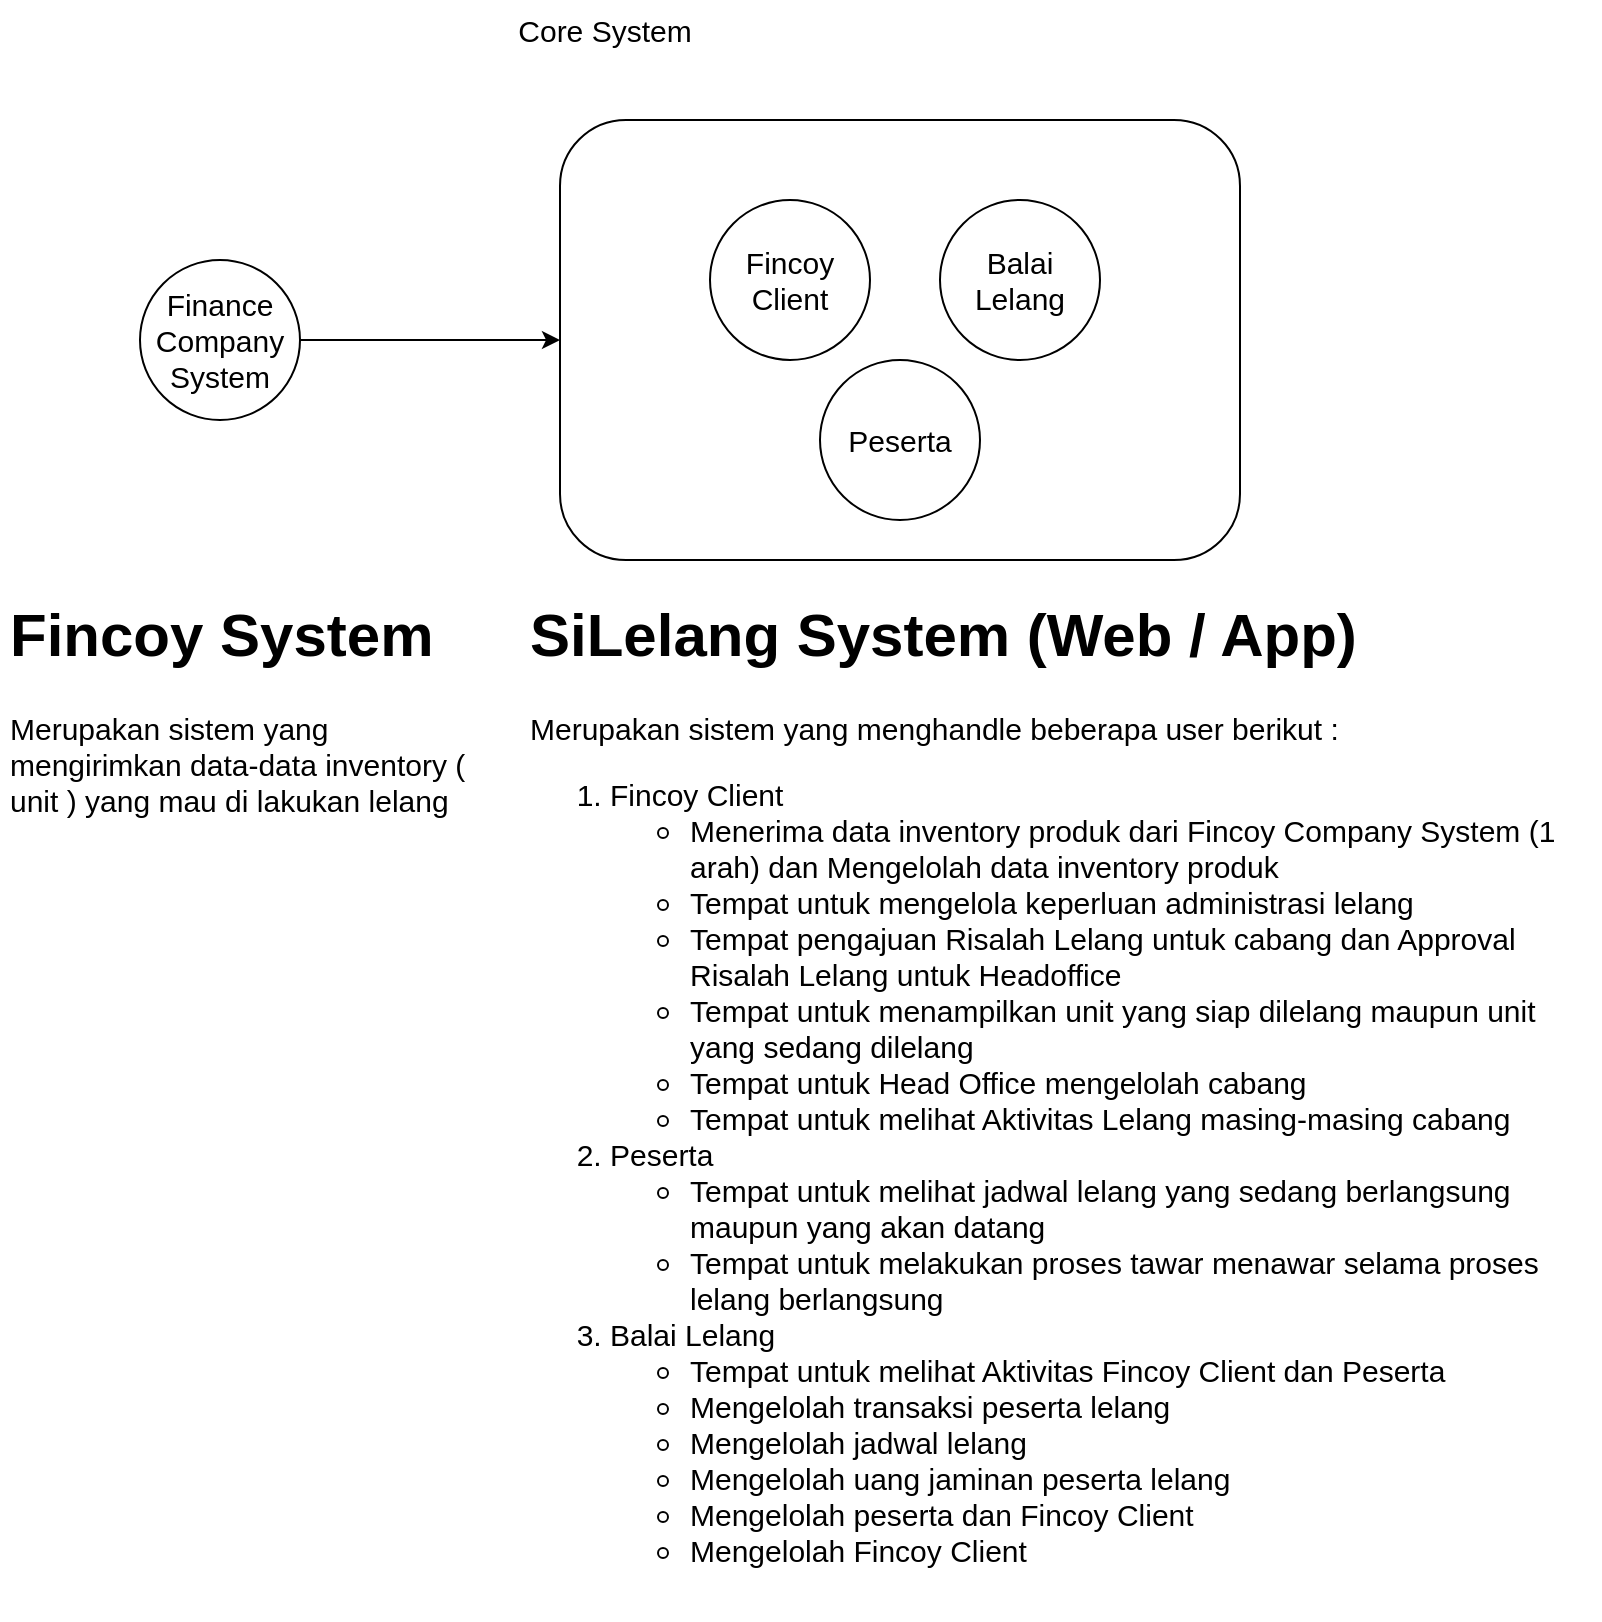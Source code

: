 <mxfile version="20.8.23" type="google" pages="5"><diagram name="Core System BAF" id="z5dY3oHtpOFyJrsAhR7W"><mxGraphModel grid="1" page="1" gridSize="10" guides="1" tooltips="1" connect="1" arrows="1" fold="1" pageScale="1" pageWidth="850" pageHeight="1100" math="0" shadow="0"><root><mxCell id="0"/><mxCell id="1" parent="0"/><mxCell id="x-fj-CqRgp5nt5BF69Uk-1" value="" style="edgeStyle=orthogonalEdgeStyle;rounded=0;orthogonalLoop=1;jettySize=auto;html=1;labelBackgroundColor=none;fontSize=15;fontColor=#0000CC;" edge="1" parent="1" source="x-fj-CqRgp5nt5BF69Uk-2" target="x-fj-CqRgp5nt5BF69Uk-9"><mxGeometry relative="1" as="geometry"/></mxCell><mxCell id="x-fj-CqRgp5nt5BF69Uk-2" value="&lt;div&gt;&lt;font style=&quot;font-size: 15px;&quot;&gt;Finance&lt;/font&gt;&lt;/div&gt;&lt;div&gt;&lt;font style=&quot;font-size: 15px;&quot;&gt;Company System&lt;/font&gt;&lt;/div&gt;" style="ellipse;whiteSpace=wrap;html=1;aspect=fixed;fillColor=default;" vertex="1" parent="1"><mxGeometry x="90" y="150" width="80" height="80" as="geometry"/></mxCell><mxCell id="x-fj-CqRgp5nt5BF69Uk-3" value="&lt;h1&gt;Fincoy System&lt;br&gt;&lt;/h1&gt;&lt;p&gt;Merupakan sistem yang mengirimkan data-data inventory ( unit ) yang mau di lakukan lelang&lt;br&gt;&lt;/p&gt;" style="text;html=1;strokeColor=none;fillColor=none;spacing=5;spacingTop=-20;whiteSpace=wrap;overflow=hidden;rounded=0;fontSize=15;" vertex="1" parent="1"><mxGeometry x="20" y="310" width="255" height="170" as="geometry"/></mxCell><mxCell id="x-fj-CqRgp5nt5BF69Uk-4" value="&lt;h1&gt;SiLelang System (Web / App)&lt;br&gt;&lt;/h1&gt;&lt;div&gt;Merupakan sistem yang menghandle beberapa user berikut :&lt;br&gt;&lt;ol&gt;&lt;li&gt;Fincoy Client&lt;br&gt;&lt;/li&gt;&lt;ul&gt;&lt;li&gt;Menerima data inventory produk dari Fincoy Company System (1 arah) dan Mengelolah data inventory produk &lt;br&gt;&lt;/li&gt;&lt;li&gt;Tempat untuk mengelola keperluan administrasi lelang &lt;br&gt;&lt;/li&gt;&lt;li&gt;Tempat pengajuan Risalah Lelang untuk cabang dan Approval Risalah Lelang untuk Headoffice&lt;br&gt;&lt;/li&gt;&lt;li&gt;Tempat untuk menampilkan unit yang siap dilelang maupun unit yang sedang dilelang&lt;/li&gt;&lt;li&gt;Tempat untuk Head Office mengelolah cabang&lt;/li&gt;&lt;li&gt;Tempat untuk melihat Aktivitas Lelang masing-masing cabang&lt;br&gt;&lt;/li&gt;&lt;/ul&gt;&lt;li&gt;Peserta&lt;/li&gt;&lt;ul&gt;&lt;li&gt;Tempat untuk melihat jadwal lelang yang sedang berlangsung maupun yang akan datang&lt;br&gt;&lt;/li&gt;&lt;li&gt;Tempat untuk melakukan proses tawar menawar selama proses lelang berlangsung&lt;br&gt;&lt;/li&gt;&lt;/ul&gt;&lt;li&gt;Balai Lelang&lt;/li&gt;&lt;ul&gt;&lt;li&gt;Tempat untuk melihat Aktivitas Fincoy Client dan Peserta&lt;br&gt;&lt;/li&gt;&lt;li&gt;Mengelolah transaksi peserta lelang&lt;/li&gt;&lt;li&gt;Mengelolah jadwal lelang&lt;/li&gt;&lt;li&gt;Mengelolah uang jaminan peserta lelang&lt;/li&gt;&lt;li&gt;Mengelolah peserta dan Fincoy Client&lt;br&gt;&lt;/li&gt;&lt;li&gt;Mengelolah Fincoy Client&lt;br&gt;&lt;/li&gt;&lt;/ul&gt;&lt;/ol&gt;&lt;/div&gt;" style="text;html=1;strokeColor=none;fillColor=none;spacing=5;spacingTop=-20;whiteSpace=wrap;overflow=hidden;rounded=0;fontSize=15;" vertex="1" parent="1"><mxGeometry x="280" y="310" width="540" height="520" as="geometry"/></mxCell><mxCell id="x-fj-CqRgp5nt5BF69Uk-5" value="&lt;div style=&quot;font-size: 15px;&quot;&gt;&lt;font style=&quot;font-size: 15px;&quot;&gt;&lt;font style=&quot;font-size: 15px;&quot;&gt;&lt;font style=&quot;font-size: 15px;&quot;&gt;&lt;font style=&quot;font-size: 15px;&quot;&gt;&lt;font style=&quot;font-size: 15px;&quot;&gt;Fincoy&lt;/font&gt;&lt;/font&gt;&lt;/font&gt;&lt;/font&gt;&lt;/font&gt;&lt;/div&gt;&lt;div style=&quot;font-size: 15px;&quot;&gt;&lt;font style=&quot;font-size: 15px;&quot;&gt;&lt;font style=&quot;font-size: 15px;&quot;&gt;&lt;font style=&quot;font-size: 15px;&quot;&gt;&lt;font style=&quot;font-size: 15px;&quot;&gt;&lt;font style=&quot;font-size: 15px;&quot;&gt;Client&lt;br&gt;&lt;/font&gt;&lt;/font&gt;&lt;/font&gt;&lt;/font&gt;&lt;/font&gt;&lt;/div&gt;" style="ellipse;whiteSpace=wrap;html=1;aspect=fixed;fillColor=default;" vertex="1" parent="1"><mxGeometry x="375" y="120" width="80" height="80" as="geometry"/></mxCell><mxCell id="x-fj-CqRgp5nt5BF69Uk-6" value="Core System" style="text;html=1;strokeColor=none;fillColor=none;align=center;verticalAlign=middle;whiteSpace=wrap;rounded=0;fontSize=15;" vertex="1" parent="1"><mxGeometry x="200" y="20" width="245" height="30" as="geometry"/></mxCell><mxCell id="x-fj-CqRgp5nt5BF69Uk-7" value="&lt;div&gt;&lt;font style=&quot;font-size: 13px;&quot;&gt;&lt;font style=&quot;font-size: 14px;&quot;&gt;&lt;font style=&quot;font-size: 15px;&quot;&gt;Balai&lt;/font&gt;&lt;/font&gt;&lt;/font&gt;&lt;/div&gt;&lt;div&gt;&lt;font style=&quot;font-size: 13px;&quot;&gt;&lt;font style=&quot;font-size: 14px;&quot;&gt;&lt;font style=&quot;font-size: 15px;&quot;&gt;Lelang&lt;br&gt;&lt;/font&gt;&lt;/font&gt;&lt;/font&gt;&lt;/div&gt;" style="ellipse;whiteSpace=wrap;html=1;aspect=fixed;fillColor=default;" vertex="1" parent="1"><mxGeometry x="490" y="120" width="80" height="80" as="geometry"/></mxCell><mxCell id="x-fj-CqRgp5nt5BF69Uk-8" value="&lt;font style=&quot;font-size: 13px;&quot;&gt;&lt;font style=&quot;font-size: 14px;&quot;&gt;&lt;font style=&quot;font-size: 15px;&quot;&gt;Peserta&lt;/font&gt;&lt;/font&gt;&lt;/font&gt;" style="ellipse;whiteSpace=wrap;html=1;aspect=fixed;fillColor=default;" vertex="1" parent="1"><mxGeometry x="430" y="200" width="80" height="80" as="geometry"/></mxCell><mxCell id="x-fj-CqRgp5nt5BF69Uk-9" value="" style="rounded=1;whiteSpace=wrap;html=1;labelBackgroundColor=none;strokeColor=default;fontSize=15;fontColor=#0000CC;fillColor=none;" vertex="1" parent="1"><mxGeometry x="300" y="80" width="340" height="220" as="geometry"/></mxCell></root></mxGraphModel></diagram><diagram id="8m_f1Z5eqxMMU7mHxv0M" name="Core System Balai lelang"><mxGraphModel grid="1" page="1" gridSize="10" guides="1" tooltips="1" connect="1" arrows="1" fold="1" pageScale="1" pageWidth="850" pageHeight="1100" math="0" shadow="0"><root><mxCell id="0"/><mxCell id="1" parent="0"/><mxCell id="sM9gS8wmaefcmwcT6a4g-9" value="" style="rounded=1;whiteSpace=wrap;html=1;labelBackgroundColor=none;strokeColor=default;fontSize=15;fontColor=#0000CC;fillColor=none;" vertex="1" parent="1"><mxGeometry x="300" y="120" width="340" height="140" as="geometry"/></mxCell><mxCell id="sM9gS8wmaefcmwcT6a4g-1" value="" style="edgeStyle=orthogonalEdgeStyle;rounded=0;orthogonalLoop=1;jettySize=auto;html=1;labelBackgroundColor=none;fontSize=15;fontColor=#0000CC;" edge="1" parent="1" source="sM9gS8wmaefcmwcT6a4g-2" target="sM9gS8wmaefcmwcT6a4g-9"><mxGeometry relative="1" as="geometry"/></mxCell><mxCell id="sM9gS8wmaefcmwcT6a4g-2" value="&lt;div&gt;&lt;font style=&quot;font-size: 15px;&quot;&gt;Finance&lt;/font&gt;&lt;/div&gt;&lt;div&gt;&lt;font style=&quot;font-size: 15px;&quot;&gt;Company System&lt;/font&gt;&lt;/div&gt;" style="ellipse;whiteSpace=wrap;html=1;aspect=fixed;fillColor=default;" vertex="1" parent="1"><mxGeometry x="90" y="150" width="80" height="80" as="geometry"/></mxCell><mxCell id="sM9gS8wmaefcmwcT6a4g-3" value="&lt;h1&gt;Fincoy System&lt;br&gt;&lt;/h1&gt;&lt;p&gt;Merupakan sistem yang mengirimkan data-data inventory ( unit ) yang mau di lakukan lelang&lt;br&gt;&lt;/p&gt;" style="text;html=1;strokeColor=none;fillColor=none;spacing=5;spacingTop=-20;whiteSpace=wrap;overflow=hidden;rounded=0;fontSize=15;" vertex="1" parent="1"><mxGeometry x="25" y="290" width="255" height="170" as="geometry"/></mxCell><mxCell id="sM9gS8wmaefcmwcT6a4g-4" value="&lt;h1&gt;SiLelang System (Web / App)&lt;br&gt;&lt;/h1&gt;&lt;div&gt;Merupakan sistem yang menghandle beberapa user berikut :&lt;br&gt;&lt;ol&gt;&lt;li&gt;Fincoy Client&lt;br&gt;&lt;/li&gt;&lt;ul&gt;&lt;li&gt;Menerima data inventory produk dari Fincoy Company System (1 arah) dan Mengelolah data inventory produk &lt;br&gt;&lt;/li&gt;&lt;li&gt;Tempat untuk mengelola keperluan administrasi lelang &lt;br&gt;&lt;/li&gt;&lt;li&gt;Tempat pengajuan Risalah Lelang untuk cabang dan Approval Risalah Lelang untuk Headoffice&lt;br&gt;&lt;/li&gt;&lt;li&gt;Tempat untuk menampilkan unit yang siap dilelang maupun unit yang sedang dilelang&lt;/li&gt;&lt;li&gt;Tempat untuk Head Office mengelolah cabang&lt;/li&gt;&lt;li&gt;Tempat untuk melihat Aktivitas Lelang masing-masing cabang&lt;br&gt;&lt;/li&gt;&lt;/ul&gt;&lt;li&gt;Peserta&lt;/li&gt;&lt;ul&gt;&lt;li&gt;Tempat untuk melihat jadwal lelang yang sedang berlangsung maupun yang akan datang&lt;br&gt;&lt;/li&gt;&lt;li&gt;Tempat untuk melakukan proses tawar menawar selama proses lelang berlangsung&lt;br&gt;&lt;/li&gt;&lt;/ul&gt;&lt;/ol&gt;&lt;/div&gt;" style="text;html=1;strokeColor=none;fillColor=none;spacing=5;spacingTop=-20;whiteSpace=wrap;overflow=hidden;rounded=0;fontSize=15;" vertex="1" parent="1"><mxGeometry x="280" y="290" width="540" height="400" as="geometry"/></mxCell><mxCell id="sM9gS8wmaefcmwcT6a4g-5" value="&lt;div style=&quot;font-size: 15px;&quot;&gt;&lt;font style=&quot;font-size: 15px;&quot;&gt;&lt;font style=&quot;font-size: 15px;&quot;&gt;&lt;font style=&quot;font-size: 15px;&quot;&gt;&lt;font style=&quot;font-size: 15px;&quot;&gt;&lt;font style=&quot;font-size: 15px;&quot;&gt;Fincoy&lt;/font&gt;&lt;/font&gt;&lt;/font&gt;&lt;/font&gt;&lt;/font&gt;&lt;/div&gt;&lt;div style=&quot;font-size: 15px;&quot;&gt;&lt;font style=&quot;font-size: 15px;&quot;&gt;&lt;font style=&quot;font-size: 15px;&quot;&gt;&lt;font style=&quot;font-size: 15px;&quot;&gt;&lt;font style=&quot;font-size: 15px;&quot;&gt;&lt;font style=&quot;font-size: 15px;&quot;&gt;Client&lt;br&gt;&lt;/font&gt;&lt;/font&gt;&lt;/font&gt;&lt;/font&gt;&lt;/font&gt;&lt;/div&gt;" style="ellipse;whiteSpace=wrap;html=1;aspect=fixed;fillColor=default;" vertex="1" parent="1"><mxGeometry x="380" y="150" width="80" height="80" as="geometry"/></mxCell><mxCell id="sM9gS8wmaefcmwcT6a4g-6" value="Core System" style="text;html=1;strokeColor=none;fillColor=none;align=center;verticalAlign=middle;whiteSpace=wrap;rounded=0;fontSize=15;" vertex="1" parent="1"><mxGeometry x="200" y="20" width="245" height="30" as="geometry"/></mxCell><mxCell id="sM9gS8wmaefcmwcT6a4g-8" value="&lt;font style=&quot;font-size: 13px;&quot;&gt;&lt;font style=&quot;font-size: 14px;&quot;&gt;&lt;font style=&quot;font-size: 15px;&quot;&gt;Peserta&lt;/font&gt;&lt;/font&gt;&lt;/font&gt;" style="ellipse;whiteSpace=wrap;html=1;aspect=fixed;fillColor=default;" vertex="1" parent="1"><mxGeometry x="520" y="150" width="80" height="80" as="geometry"/></mxCell></root></mxGraphModel></diagram><diagram id="ogJkQkt02KYvnXUt0X2k" name="Flow Peserta Umum"><mxGraphModel grid="1" page="1" gridSize="10" guides="1" tooltips="1" connect="1" arrows="1" fold="1" pageScale="1" pageWidth="850" pageHeight="1100" math="0" shadow="0"><root><mxCell id="0"/><mxCell id="1" parent="0"/><mxCell id="GkU608fOAHPH4O5oDFci-4" value="Cabang" style="text;html=1;strokeColor=none;fillColor=none;align=center;verticalAlign=middle;whiteSpace=wrap;rounded=0;fontSize=15;" vertex="1" parent="1"><mxGeometry x="350" y="130" width="140" height="30" as="geometry"/></mxCell><mxCell id="GkU608fOAHPH4O5oDFci-5" value="HeadOffice" style="text;html=1;strokeColor=none;fillColor=none;align=center;verticalAlign=middle;whiteSpace=wrap;rounded=0;fontSize=15;" vertex="1" parent="1"><mxGeometry x="85" y="130" width="140" height="30" as="geometry"/></mxCell><mxCell id="GkU608fOAHPH4O5oDFci-6" value="Balai Lelang" style="text;html=1;strokeColor=none;fillColor=none;align=center;verticalAlign=middle;whiteSpace=wrap;rounded=0;fontSize=15;" vertex="1" parent="1"><mxGeometry x="600" y="130" width="140" height="30" as="geometry"/></mxCell><mxCell id="Gyr6MUL5UhZvNviH-Vkr-3" value="Leasing System" style="text;html=1;strokeColor=none;fillColor=none;align=center;verticalAlign=middle;whiteSpace=wrap;rounded=0;fontSize=15;" vertex="1" parent="1"><mxGeometry x="-165" y="130" width="140" height="30" as="geometry"/></mxCell><mxCell id="4oM4DBJMNnx0uMmhM9yi-25" value="" style="edgeStyle=orthogonalEdgeStyle;rounded=0;orthogonalLoop=1;jettySize=auto;html=1;fontSize=30;" edge="1" parent="1" source="Gyr6MUL5UhZvNviH-Vkr-4" target="4oM4DBJMNnx0uMmhM9yi-14"><mxGeometry relative="1" as="geometry"/></mxCell><mxCell id="Gyr6MUL5UhZvNviH-Vkr-4" value="Unit Ready Lelang" style="rounded=1;whiteSpace=wrap;html=1;fontSize=15;fillColor=default;" vertex="1" parent="1"><mxGeometry x="350" y="300" width="150" height="60" as="geometry"/></mxCell><mxCell id="4oM4DBJMNnx0uMmhM9yi-5" style="edgeStyle=orthogonalEdgeStyle;rounded=0;orthogonalLoop=1;jettySize=auto;html=1;fontSize=30;entryX=0.5;entryY=0;entryDx=0;entryDy=0;" edge="1" parent="1" source="Gyr6MUL5UhZvNviH-Vkr-7" target="Gyr6MUL5UhZvNviH-Vkr-4"><mxGeometry relative="1" as="geometry"/></mxCell><mxCell id="4oM4DBJMNnx0uMmhM9yi-6" style="edgeStyle=orthogonalEdgeStyle;rounded=0;orthogonalLoop=1;jettySize=auto;html=1;entryX=0;entryY=0.5;entryDx=0;entryDy=0;fontSize=30;" edge="1" parent="1" source="Gyr6MUL5UhZvNviH-Vkr-7" target="4oM4DBJMNnx0uMmhM9yi-4"><mxGeometry relative="1" as="geometry"/></mxCell><mxCell id="Gyr6MUL5UhZvNviH-Vkr-7" value="&lt;div&gt;Mengirimkan data&lt;/div&gt;&lt;div&gt;iventori&lt;br&gt;&lt;/div&gt;" style="rounded=1;whiteSpace=wrap;html=1;fontSize=15;fillColor=default;" vertex="1" parent="1"><mxGeometry x="-175" y="230" width="150" height="60" as="geometry"/></mxCell><mxCell id="4oM4DBJMNnx0uMmhM9yi-7" style="edgeStyle=orthogonalEdgeStyle;rounded=0;orthogonalLoop=1;jettySize=auto;html=1;entryX=0;entryY=0.5;entryDx=0;entryDy=0;fontSize=30;" edge="1" parent="1" source="4oM4DBJMNnx0uMmhM9yi-4" target="Gyr6MUL5UhZvNviH-Vkr-4"><mxGeometry relative="1" as="geometry"/></mxCell><mxCell id="4oM4DBJMNnx0uMmhM9yi-4" value="Unit Ready lelang" style="rounded=1;whiteSpace=wrap;html=1;fontSize=15;fillColor=default;" vertex="1" parent="1"><mxGeometry x="80" y="300" width="150" height="60" as="geometry"/></mxCell><mxCell id="4oM4DBJMNnx0uMmhM9yi-13" value="" style="edgeStyle=orthogonalEdgeStyle;rounded=0;orthogonalLoop=1;jettySize=auto;html=1;fontSize=30;" edge="1" parent="1" source="4oM4DBJMNnx0uMmhM9yi-10" target="4oM4DBJMNnx0uMmhM9yi-4"><mxGeometry relative="1" as="geometry"/></mxCell><mxCell id="4oM4DBJMNnx0uMmhM9yi-10" value="Input Unit Ready Lelang" style="rounded=1;whiteSpace=wrap;html=1;fontSize=15;fillColor=default;" vertex="1" parent="1"><mxGeometry x="80" y="180" width="150" height="60" as="geometry"/></mxCell><mxCell id="4oM4DBJMNnx0uMmhM9yi-12" value="" style="edgeStyle=orthogonalEdgeStyle;rounded=0;orthogonalLoop=1;jettySize=auto;html=1;fontSize=30;" edge="1" parent="1" source="4oM4DBJMNnx0uMmhM9yi-11" target="Gyr6MUL5UhZvNviH-Vkr-4"><mxGeometry relative="1" as="geometry"/></mxCell><mxCell id="4oM4DBJMNnx0uMmhM9yi-11" value="Input Unit Ready Lelang" style="rounded=1;whiteSpace=wrap;html=1;fontSize=15;fillColor=default;" vertex="1" parent="1"><mxGeometry x="350" y="180" width="150" height="60" as="geometry"/></mxCell><mxCell id="4oM4DBJMNnx0uMmhM9yi-28" value="" style="edgeStyle=orthogonalEdgeStyle;rounded=0;orthogonalLoop=1;jettySize=auto;html=1;fontSize=30;" edge="1" parent="1" source="4oM4DBJMNnx0uMmhM9yi-14" target="4oM4DBJMNnx0uMmhM9yi-27"><mxGeometry relative="1" as="geometry"/></mxCell><mxCell id="4oM4DBJMNnx0uMmhM9yi-14" value="&lt;div align=&quot;left&quot;&gt;Melengkapi dokumen lelang seperti : bpkb, stnk, foto unit&lt;/div&gt;" style="rounded=1;whiteSpace=wrap;html=1;fontSize=15;fillColor=default;align=left;" vertex="1" parent="1"><mxGeometry x="313" y="400" width="225" height="60" as="geometry"/></mxCell><mxCell id="4oM4DBJMNnx0uMmhM9yi-37" value="" style="edgeStyle=orthogonalEdgeStyle;rounded=0;orthogonalLoop=1;jettySize=auto;html=1;fontSize=30;" edge="1" parent="1" source="4oM4DBJMNnx0uMmhM9yi-17" target="4oM4DBJMNnx0uMmhM9yi-36"><mxGeometry relative="1" as="geometry"/></mxCell><mxCell id="4oM4DBJMNnx0uMmhM9yi-17" value="&lt;div&gt;Input harga dasar lelang&lt;/div&gt;&lt;div&gt;dan &lt;br&gt;&lt;/div&gt;&lt;div&gt;jadwal lelang&lt;br&gt;&lt;/div&gt;" style="rounded=1;whiteSpace=wrap;html=1;fontSize=15;fillColor=default;" vertex="1" parent="1"><mxGeometry x="587.5" y="782.5" width="165" height="85" as="geometry"/></mxCell><mxCell id="4oM4DBJMNnx0uMmhM9yi-35" value="" style="edgeStyle=orthogonalEdgeStyle;rounded=0;orthogonalLoop=1;jettySize=auto;html=1;fontSize=30;" edge="1" parent="1" source="4oM4DBJMNnx0uMmhM9yi-21" target="4oM4DBJMNnx0uMmhM9yi-31"><mxGeometry relative="1" as="geometry"/></mxCell><mxCell id="4oM4DBJMNnx0uMmhM9yi-21" value="Jenis Lelang Peserta Umum" style="rounded=1;whiteSpace=wrap;html=1;fontSize=15;fillColor=default;align=center;" vertex="1" parent="1"><mxGeometry x="322" y="720" width="207" height="50" as="geometry"/></mxCell><mxCell id="4oM4DBJMNnx0uMmhM9yi-24" value="" style="edgeStyle=orthogonalEdgeStyle;rounded=0;orthogonalLoop=1;jettySize=auto;html=1;fontSize=30;" edge="1" parent="1" source="4oM4DBJMNnx0uMmhM9yi-22" target="4oM4DBJMNnx0uMmhM9yi-21"><mxGeometry relative="1" as="geometry"/></mxCell><mxCell id="4oM4DBJMNnx0uMmhM9yi-22" value="Pilih Jenis Lelang" style="rounded=1;whiteSpace=wrap;html=1;fontSize=15;fillColor=default;" vertex="1" parent="1"><mxGeometry x="330.75" y="620" width="189.5" height="70" as="geometry"/></mxCell><mxCell id="4oM4DBJMNnx0uMmhM9yi-29" value="" style="edgeStyle=orthogonalEdgeStyle;rounded=0;orthogonalLoop=1;jettySize=auto;html=1;fontSize=30;" edge="1" parent="1" source="4oM4DBJMNnx0uMmhM9yi-27" target="4oM4DBJMNnx0uMmhM9yi-22"><mxGeometry relative="1" as="geometry"/></mxCell><mxCell id="4oM4DBJMNnx0uMmhM9yi-27" value="Pilih Unit Satuan atau Paketan" style="rounded=1;whiteSpace=wrap;html=1;fontSize=15;fillColor=default;" vertex="1" parent="1"><mxGeometry x="315" y="500" width="219.5" height="90" as="geometry"/></mxCell><mxCell id="4oM4DBJMNnx0uMmhM9yi-30" value="Lelang Peserta Umum" style="text;html=1;strokeColor=none;fillColor=none;align=left;verticalAlign=middle;whiteSpace=wrap;rounded=0;fontSize=30;" vertex="1" parent="1"><mxGeometry x="-215" y="30" width="420" height="70" as="geometry"/></mxCell><mxCell id="4oM4DBJMNnx0uMmhM9yi-32" value="" style="edgeStyle=orthogonalEdgeStyle;rounded=0;orthogonalLoop=1;jettySize=auto;html=1;fontSize=30;" edge="1" parent="1" source="4oM4DBJMNnx0uMmhM9yi-31" target="4oM4DBJMNnx0uMmhM9yi-17"><mxGeometry relative="1" as="geometry"/></mxCell><mxCell id="4oM4DBJMNnx0uMmhM9yi-31" value="Input Harga Usulan" style="rounded=1;whiteSpace=wrap;html=1;fontSize=15;fillColor=default;align=center;" vertex="1" parent="1"><mxGeometry x="322" y="800" width="207" height="50" as="geometry"/></mxCell><mxCell id="4oM4DBJMNnx0uMmhM9yi-41" value="" style="edgeStyle=orthogonalEdgeStyle;rounded=0;orthogonalLoop=1;jettySize=auto;html=1;fontSize=30;" edge="1" parent="1" source="4oM4DBJMNnx0uMmhM9yi-36" target="4oM4DBJMNnx0uMmhM9yi-40"><mxGeometry relative="1" as="geometry"/></mxCell><mxCell id="4oM4DBJMNnx0uMmhM9yi-36" value="&lt;div&gt;Proses Lelang&lt;/div&gt;&lt;div&gt;Berjalan&lt;br&gt;&lt;/div&gt;" style="rounded=1;whiteSpace=wrap;html=1;fontSize=15;fillColor=default;" vertex="1" parent="1"><mxGeometry x="583.75" y="910" width="172.5" height="60" as="geometry"/></mxCell><mxCell id="4oM4DBJMNnx0uMmhM9yi-40" value="Selesai" style="rounded=1;whiteSpace=wrap;html=1;fontSize=15;fillColor=default;" vertex="1" parent="1"><mxGeometry x="583.75" y="1010" width="172.5" height="60" as="geometry"/></mxCell><mxCell id="lS8EIiYxnI0JBavmA2hp-1" value="" style="rounded=0;whiteSpace=wrap;html=1;labelBackgroundColor=none;strokeColor=default;fontSize=15;fontColor=#0000CC;fillColor=none;" vertex="1" parent="1"><mxGeometry x="-215" y="110" width="215" height="990" as="geometry"/></mxCell><mxCell id="lS8EIiYxnI0JBavmA2hp-2" value="" style="rounded=0;whiteSpace=wrap;html=1;labelBackgroundColor=none;strokeColor=default;fontSize=15;fontColor=#0000CC;fillColor=none;" vertex="1" parent="1"><mxGeometry x="40" y="110" width="215" height="990" as="geometry"/></mxCell><mxCell id="lS8EIiYxnI0JBavmA2hp-3" value="" style="rounded=0;whiteSpace=wrap;html=1;labelBackgroundColor=none;strokeColor=default;fontSize=15;fontColor=#0000CC;fillColor=none;" vertex="1" parent="1"><mxGeometry x="295" y="110" width="250" height="990" as="geometry"/></mxCell><mxCell id="lS8EIiYxnI0JBavmA2hp-4" value="" style="rounded=0;whiteSpace=wrap;html=1;labelBackgroundColor=none;strokeColor=default;fontSize=15;fontColor=#0000CC;fillColor=none;" vertex="1" parent="1"><mxGeometry x="562.5" y="110" width="215" height="990" as="geometry"/></mxCell></root></mxGraphModel></diagram><diagram name="Flow Peserta Tertutup" id="3iEB61BIdJC6wX4m51Yt"><mxGraphModel grid="1" page="1" gridSize="10" guides="1" tooltips="1" connect="1" arrows="1" fold="1" pageScale="1" pageWidth="850" pageHeight="1100" math="0" shadow="0"><root><mxCell id="kWVbUQmf6to_I2VZsmRV-0"/><mxCell id="kWVbUQmf6to_I2VZsmRV-1" parent="kWVbUQmf6to_I2VZsmRV-0"/><mxCell id="1s5Kra4u5zjWtXIrW12O-2" value="" style="rounded=0;whiteSpace=wrap;html=1;labelBackgroundColor=none;strokeColor=default;fontSize=15;fontColor=#0000CC;fillColor=none;" vertex="1" parent="kWVbUQmf6to_I2VZsmRV-1"><mxGeometry x="290" y="110" width="260" height="1250" as="geometry"/></mxCell><mxCell id="1s5Kra4u5zjWtXIrW12O-4" value="" style="rounded=0;whiteSpace=wrap;html=1;labelBackgroundColor=none;strokeColor=default;fontSize=15;fontColor=#0000CC;fillColor=none;" vertex="1" parent="kWVbUQmf6to_I2VZsmRV-1"><mxGeometry x="870" y="100" width="240" height="1250" as="geometry"/></mxCell><mxCell id="kWVbUQmf6to_I2VZsmRV-2" value="Cabang" style="text;html=1;strokeColor=none;fillColor=none;align=center;verticalAlign=middle;whiteSpace=wrap;rounded=0;fontSize=15;" vertex="1" parent="kWVbUQmf6to_I2VZsmRV-1"><mxGeometry x="350" y="130" width="140" height="30" as="geometry"/></mxCell><mxCell id="kWVbUQmf6to_I2VZsmRV-3" value="HeadOffice" style="text;html=1;strokeColor=none;fillColor=none;align=center;verticalAlign=middle;whiteSpace=wrap;rounded=0;fontSize=15;" vertex="1" parent="kWVbUQmf6to_I2VZsmRV-1"><mxGeometry x="85" y="130" width="140" height="30" as="geometry"/></mxCell><mxCell id="kWVbUQmf6to_I2VZsmRV-4" value="Balai Lelang" style="text;html=1;strokeColor=none;fillColor=none;align=center;verticalAlign=middle;whiteSpace=wrap;rounded=0;fontSize=15;" vertex="1" parent="kWVbUQmf6to_I2VZsmRV-1"><mxGeometry x="600" y="130" width="140" height="30" as="geometry"/></mxCell><mxCell id="kWVbUQmf6to_I2VZsmRV-5" value="Leasing System" style="text;html=1;strokeColor=none;fillColor=none;align=center;verticalAlign=middle;whiteSpace=wrap;rounded=0;fontSize=15;" vertex="1" parent="kWVbUQmf6to_I2VZsmRV-1"><mxGeometry x="-165" y="130" width="140" height="30" as="geometry"/></mxCell><mxCell id="kWVbUQmf6to_I2VZsmRV-6" value="" style="edgeStyle=orthogonalEdgeStyle;rounded=0;orthogonalLoop=1;jettySize=auto;html=1;fontSize=30;" edge="1" parent="kWVbUQmf6to_I2VZsmRV-1" source="kWVbUQmf6to_I2VZsmRV-7" target="kWVbUQmf6to_I2VZsmRV-18"><mxGeometry relative="1" as="geometry"/></mxCell><mxCell id="kWVbUQmf6to_I2VZsmRV-7" value="Unit Ready Lelang" style="rounded=1;whiteSpace=wrap;html=1;fontSize=15;fillColor=default;" vertex="1" parent="kWVbUQmf6to_I2VZsmRV-1"><mxGeometry x="350" y="300" width="150" height="60" as="geometry"/></mxCell><mxCell id="kWVbUQmf6to_I2VZsmRV-8" style="edgeStyle=orthogonalEdgeStyle;rounded=0;orthogonalLoop=1;jettySize=auto;html=1;fontSize=30;entryX=0.5;entryY=0;entryDx=0;entryDy=0;" edge="1" parent="kWVbUQmf6to_I2VZsmRV-1" source="kWVbUQmf6to_I2VZsmRV-10" target="kWVbUQmf6to_I2VZsmRV-7"><mxGeometry relative="1" as="geometry"/></mxCell><mxCell id="kWVbUQmf6to_I2VZsmRV-9" style="edgeStyle=orthogonalEdgeStyle;rounded=0;orthogonalLoop=1;jettySize=auto;html=1;entryX=0;entryY=0.5;entryDx=0;entryDy=0;fontSize=30;" edge="1" parent="kWVbUQmf6to_I2VZsmRV-1" source="kWVbUQmf6to_I2VZsmRV-10" target="kWVbUQmf6to_I2VZsmRV-12"><mxGeometry relative="1" as="geometry"/></mxCell><mxCell id="kWVbUQmf6to_I2VZsmRV-10" value="&lt;div&gt;Mengirimkan data&lt;/div&gt;&lt;div&gt;iventori&lt;br&gt;&lt;/div&gt;" style="rounded=1;whiteSpace=wrap;html=1;fontSize=15;fillColor=default;" vertex="1" parent="kWVbUQmf6to_I2VZsmRV-1"><mxGeometry x="-175" y="230" width="150" height="60" as="geometry"/></mxCell><mxCell id="kWVbUQmf6to_I2VZsmRV-11" style="edgeStyle=orthogonalEdgeStyle;rounded=0;orthogonalLoop=1;jettySize=auto;html=1;entryX=0;entryY=0.5;entryDx=0;entryDy=0;fontSize=30;" edge="1" parent="kWVbUQmf6to_I2VZsmRV-1" source="kWVbUQmf6to_I2VZsmRV-12" target="kWVbUQmf6to_I2VZsmRV-7"><mxGeometry relative="1" as="geometry"/></mxCell><mxCell id="kWVbUQmf6to_I2VZsmRV-12" value="Unit Ready lelang" style="rounded=1;whiteSpace=wrap;html=1;fontSize=15;fillColor=default;" vertex="1" parent="kWVbUQmf6to_I2VZsmRV-1"><mxGeometry x="80" y="300" width="150" height="60" as="geometry"/></mxCell><mxCell id="kWVbUQmf6to_I2VZsmRV-13" value="" style="edgeStyle=orthogonalEdgeStyle;rounded=0;orthogonalLoop=1;jettySize=auto;html=1;fontSize=30;" edge="1" parent="kWVbUQmf6to_I2VZsmRV-1" source="kWVbUQmf6to_I2VZsmRV-14" target="kWVbUQmf6to_I2VZsmRV-12"><mxGeometry relative="1" as="geometry"/></mxCell><mxCell id="kWVbUQmf6to_I2VZsmRV-14" value="Input Unit Ready Lelang" style="rounded=1;whiteSpace=wrap;html=1;fontSize=15;fillColor=default;" vertex="1" parent="kWVbUQmf6to_I2VZsmRV-1"><mxGeometry x="80" y="180" width="150" height="60" as="geometry"/></mxCell><mxCell id="kWVbUQmf6to_I2VZsmRV-15" value="" style="edgeStyle=orthogonalEdgeStyle;rounded=0;orthogonalLoop=1;jettySize=auto;html=1;fontSize=30;" edge="1" parent="kWVbUQmf6to_I2VZsmRV-1" source="kWVbUQmf6to_I2VZsmRV-16" target="kWVbUQmf6to_I2VZsmRV-7"><mxGeometry relative="1" as="geometry"/></mxCell><mxCell id="kWVbUQmf6to_I2VZsmRV-16" value="Input Unit Ready Lelang" style="rounded=1;whiteSpace=wrap;html=1;fontSize=15;fillColor=default;" vertex="1" parent="kWVbUQmf6to_I2VZsmRV-1"><mxGeometry x="350" y="180" width="150" height="60" as="geometry"/></mxCell><mxCell id="kWVbUQmf6to_I2VZsmRV-17" value="" style="edgeStyle=orthogonalEdgeStyle;rounded=0;orthogonalLoop=1;jettySize=auto;html=1;fontSize=30;" edge="1" parent="kWVbUQmf6to_I2VZsmRV-1" source="kWVbUQmf6to_I2VZsmRV-18" target="kWVbUQmf6to_I2VZsmRV-26"><mxGeometry relative="1" as="geometry"/></mxCell><mxCell id="kWVbUQmf6to_I2VZsmRV-18" value="&lt;div align=&quot;left&quot;&gt;Melengkapi dokumen lelang seperti : bpkb, stnk, foto unit&lt;/div&gt;" style="rounded=1;whiteSpace=wrap;html=1;fontSize=15;fillColor=default;align=left;" vertex="1" parent="kWVbUQmf6to_I2VZsmRV-1"><mxGeometry x="313" y="400" width="225" height="60" as="geometry"/></mxCell><mxCell id="MpkxCLE6hZb0xiOkMRkd-4" value="" style="edgeStyle=orthogonalEdgeStyle;rounded=0;orthogonalLoop=1;jettySize=auto;html=1;fontSize=30;" edge="1" parent="kWVbUQmf6to_I2VZsmRV-1" source="kWVbUQmf6to_I2VZsmRV-20" target="MpkxCLE6hZb0xiOkMRkd-3"><mxGeometry relative="1" as="geometry"/></mxCell><mxCell id="kWVbUQmf6to_I2VZsmRV-20" value="&lt;div&gt;Input harga dasar lelang dan jadwal lelang&lt;br&gt;&lt;/div&gt;" style="rounded=1;whiteSpace=wrap;html=1;fontSize=15;fillColor=default;" vertex="1" parent="kWVbUQmf6to_I2VZsmRV-1"><mxGeometry x="583.75" y="771.25" width="252.5" height="107.5" as="geometry"/></mxCell><mxCell id="kWVbUQmf6to_I2VZsmRV-21" value="" style="edgeStyle=orthogonalEdgeStyle;rounded=0;orthogonalLoop=1;jettySize=auto;html=1;fontSize=30;" edge="1" parent="kWVbUQmf6to_I2VZsmRV-1" source="kWVbUQmf6to_I2VZsmRV-22" target="kWVbUQmf6to_I2VZsmRV-29"><mxGeometry relative="1" as="geometry"/></mxCell><mxCell id="kWVbUQmf6to_I2VZsmRV-22" value="Jenis Lelang Tertutup" style="rounded=1;whiteSpace=wrap;html=1;fontSize=15;fillColor=default;align=center;" vertex="1" parent="kWVbUQmf6to_I2VZsmRV-1"><mxGeometry x="322" y="720" width="207" height="50" as="geometry"/></mxCell><mxCell id="kWVbUQmf6to_I2VZsmRV-23" value="" style="edgeStyle=orthogonalEdgeStyle;rounded=0;orthogonalLoop=1;jettySize=auto;html=1;fontSize=30;" edge="1" parent="kWVbUQmf6to_I2VZsmRV-1" source="kWVbUQmf6to_I2VZsmRV-24" target="kWVbUQmf6to_I2VZsmRV-22"><mxGeometry relative="1" as="geometry"/></mxCell><mxCell id="kWVbUQmf6to_I2VZsmRV-24" value="Pilih Jenis Lelang" style="rounded=1;whiteSpace=wrap;html=1;fontSize=15;fillColor=default;" vertex="1" parent="kWVbUQmf6to_I2VZsmRV-1"><mxGeometry x="330.75" y="620" width="189.5" height="70" as="geometry"/></mxCell><mxCell id="kWVbUQmf6to_I2VZsmRV-25" value="" style="edgeStyle=orthogonalEdgeStyle;rounded=0;orthogonalLoop=1;jettySize=auto;html=1;fontSize=30;" edge="1" parent="kWVbUQmf6to_I2VZsmRV-1" source="kWVbUQmf6to_I2VZsmRV-26" target="kWVbUQmf6to_I2VZsmRV-24"><mxGeometry relative="1" as="geometry"/></mxCell><mxCell id="kWVbUQmf6to_I2VZsmRV-26" value="Pilih Unit Satuan atau Paketan" style="rounded=1;whiteSpace=wrap;html=1;fontSize=15;fillColor=default;" vertex="1" parent="kWVbUQmf6to_I2VZsmRV-1"><mxGeometry x="315" y="500" width="219.5" height="90" as="geometry"/></mxCell><mxCell id="kWVbUQmf6to_I2VZsmRV-27" value="Lelang Tertutup" style="text;html=1;strokeColor=none;fillColor=none;align=left;verticalAlign=middle;whiteSpace=wrap;rounded=0;fontSize=30;" vertex="1" parent="kWVbUQmf6to_I2VZsmRV-1"><mxGeometry x="-215" y="30" width="420" height="70" as="geometry"/></mxCell><mxCell id="kWVbUQmf6to_I2VZsmRV-28" value="" style="edgeStyle=orthogonalEdgeStyle;rounded=0;orthogonalLoop=1;jettySize=auto;html=1;fontSize=30;" edge="1" parent="kWVbUQmf6to_I2VZsmRV-1" source="kWVbUQmf6to_I2VZsmRV-29" target="kWVbUQmf6to_I2VZsmRV-20"><mxGeometry relative="1" as="geometry"/></mxCell><mxCell id="kWVbUQmf6to_I2VZsmRV-29" value="Input Harga Usulan" style="rounded=1;whiteSpace=wrap;html=1;fontSize=15;fillColor=default;align=center;" vertex="1" parent="kWVbUQmf6to_I2VZsmRV-1"><mxGeometry x="322" y="800" width="207" height="50" as="geometry"/></mxCell><mxCell id="kWVbUQmf6to_I2VZsmRV-30" value="" style="edgeStyle=orthogonalEdgeStyle;rounded=0;orthogonalLoop=1;jettySize=auto;html=1;fontSize=30;" edge="1" parent="kWVbUQmf6to_I2VZsmRV-1" source="kWVbUQmf6to_I2VZsmRV-31" target="kWVbUQmf6to_I2VZsmRV-32"><mxGeometry relative="1" as="geometry"/></mxCell><mxCell id="kWVbUQmf6to_I2VZsmRV-31" value="&lt;div&gt;Proses Lelang&lt;/div&gt;&lt;div&gt;Berjalan&lt;br&gt;&lt;/div&gt;" style="rounded=1;whiteSpace=wrap;html=1;fontSize=15;fillColor=default;" vertex="1" parent="kWVbUQmf6to_I2VZsmRV-1"><mxGeometry x="623.75" y="1050" width="172.5" height="60" as="geometry"/></mxCell><mxCell id="kWVbUQmf6to_I2VZsmRV-32" value="Selesai" style="rounded=1;whiteSpace=wrap;html=1;fontSize=15;fillColor=default;" vertex="1" parent="kWVbUQmf6to_I2VZsmRV-1"><mxGeometry x="623.75" y="1160" width="172.5" height="60" as="geometry"/></mxCell><mxCell id="MpkxCLE6hZb0xiOkMRkd-0" value="Peserta" style="text;html=1;strokeColor=none;fillColor=none;align=center;verticalAlign=middle;whiteSpace=wrap;rounded=0;fontSize=15;" vertex="1" parent="kWVbUQmf6to_I2VZsmRV-1"><mxGeometry x="920" y="130" width="140" height="30" as="geometry"/></mxCell><mxCell id="vK0EZqjCOGvYVdwLu20--0" value="" style="edgeStyle=orthogonalEdgeStyle;rounded=0;orthogonalLoop=1;jettySize=auto;html=1;fontSize=30;" edge="1" parent="kWVbUQmf6to_I2VZsmRV-1" source="MpkxCLE6hZb0xiOkMRkd-3" target="kWVbUQmf6to_I2VZsmRV-31"><mxGeometry relative="1" as="geometry"/></mxCell><mxCell id="MpkxCLE6hZb0xiOkMRkd-3" value="Sistem generate code sebagai undangan kepada peserta yang akan mengikuti lelang" style="whiteSpace=wrap;html=1;fontSize=15;rounded=1;" vertex="1" parent="kWVbUQmf6to_I2VZsmRV-1"><mxGeometry x="590" y="920" width="240" height="100" as="geometry"/></mxCell><mxCell id="vK0EZqjCOGvYVdwLu20--1" value="" style="edgeStyle=orthogonalEdgeStyle;rounded=0;orthogonalLoop=1;jettySize=auto;html=1;fontSize=30;" edge="1" parent="kWVbUQmf6to_I2VZsmRV-1" source="MpkxCLE6hZb0xiOkMRkd-5" target="kWVbUQmf6to_I2VZsmRV-31"><mxGeometry relative="1" as="geometry"/></mxCell><mxCell id="MpkxCLE6hZb0xiOkMRkd-5" value="&lt;div&gt;Peserta menginputkan &lt;br&gt;&lt;/div&gt;&lt;div&gt;kode yang didapat balai lelang agar dapat mengikuti lelang&lt;br&gt;&lt;/div&gt;" style="whiteSpace=wrap;html=1;fontSize=15;rounded=1;" vertex="1" parent="kWVbUQmf6to_I2VZsmRV-1"><mxGeometry x="900" y="1035" width="180" height="90" as="geometry"/></mxCell><mxCell id="1s5Kra4u5zjWtXIrW12O-0" value="" style="rounded=0;whiteSpace=wrap;html=1;labelBackgroundColor=none;strokeColor=default;fontSize=15;fontColor=#0000CC;fillColor=none;" vertex="1" parent="kWVbUQmf6to_I2VZsmRV-1"><mxGeometry x="-215" y="110" width="215" height="1250" as="geometry"/></mxCell><mxCell id="1s5Kra4u5zjWtXIrW12O-1" value="" style="rounded=0;whiteSpace=wrap;html=1;labelBackgroundColor=none;strokeColor=default;fontSize=15;fontColor=#0000CC;fillColor=none;" vertex="1" parent="kWVbUQmf6to_I2VZsmRV-1"><mxGeometry x="40" y="110" width="215" height="1250" as="geometry"/></mxCell><mxCell id="1s5Kra4u5zjWtXIrW12O-3" value="" style="rounded=0;whiteSpace=wrap;html=1;labelBackgroundColor=none;strokeColor=default;fontSize=15;fontColor=#0000CC;fillColor=none;" vertex="1" parent="kWVbUQmf6to_I2VZsmRV-1"><mxGeometry x="570" y="100" width="280" height="1250" as="geometry"/></mxCell></root></mxGraphModel></diagram><diagram name="Flow Risalah Lelang" id="GD9QHn7RHjnTeaVgeNJD"><mxGraphModel grid="1" page="1" gridSize="10" guides="1" tooltips="1" connect="1" arrows="1" fold="1" pageScale="1" pageWidth="850" pageHeight="1100" math="0" shadow="0"><root><mxCell id="HDG8QQSKw1SKYBJRQ7Tm-0"/><mxCell id="HDG8QQSKw1SKYBJRQ7Tm-1" parent="HDG8QQSKw1SKYBJRQ7Tm-0"/><mxCell id="-KOWNskQ_GjIhnlNpAGp-21" value="" style="rounded=0;whiteSpace=wrap;html=1;labelBackgroundColor=none;strokeColor=default;fontSize=15;fontColor=#0000CC;fillColor=none;" vertex="1" parent="HDG8QQSKw1SKYBJRQ7Tm-1"><mxGeometry x="10" y="110" width="280" height="1250" as="geometry"/></mxCell><mxCell id="-KOWNskQ_GjIhnlNpAGp-22" value="" style="rounded=0;whiteSpace=wrap;html=1;labelBackgroundColor=none;strokeColor=default;fontSize=15;fontColor=#0000CC;fillColor=none;" vertex="1" parent="HDG8QQSKw1SKYBJRQ7Tm-1"><mxGeometry x="303.75" y="110" width="246.25" height="1250" as="geometry"/></mxCell><mxCell id="-KOWNskQ_GjIhnlNpAGp-23" value="" style="rounded=0;whiteSpace=wrap;html=1;labelBackgroundColor=none;strokeColor=default;fontSize=15;fontColor=#0000CC;fillColor=none;" vertex="1" parent="HDG8QQSKw1SKYBJRQ7Tm-1"><mxGeometry x="565" y="110" width="210" height="1250" as="geometry"/></mxCell><mxCell id="UDXMwjsw5fDemxIJzWbW-0" value="" style="rounded=0;whiteSpace=wrap;html=1;labelBackgroundColor=none;strokeColor=default;fontSize=15;fontColor=#0000CC;fillColor=none;" vertex="1" parent="HDG8QQSKw1SKYBJRQ7Tm-1"><mxGeometry x="-290" y="110" width="280" height="1250" as="geometry"/></mxCell><mxCell id="HDG8QQSKw1SKYBJRQ7Tm-2" value="Cabang" style="text;html=1;strokeColor=none;fillColor=none;align=center;verticalAlign=middle;whiteSpace=wrap;rounded=0;fontSize=15;" vertex="1" parent="HDG8QQSKw1SKYBJRQ7Tm-1"><mxGeometry x="350" y="130" width="140" height="30" as="geometry"/></mxCell><mxCell id="HDG8QQSKw1SKYBJRQ7Tm-3" value="HeadOffice" style="text;html=1;strokeColor=none;fillColor=none;align=center;verticalAlign=middle;whiteSpace=wrap;rounded=0;fontSize=15;" vertex="1" parent="HDG8QQSKw1SKYBJRQ7Tm-1"><mxGeometry x="85" y="130" width="140" height="30" as="geometry"/></mxCell><mxCell id="HDG8QQSKw1SKYBJRQ7Tm-4" value="Balai Lelang" style="text;html=1;strokeColor=none;fillColor=none;align=center;verticalAlign=middle;whiteSpace=wrap;rounded=0;fontSize=15;" vertex="1" parent="HDG8QQSKw1SKYBJRQ7Tm-1"><mxGeometry x="600" y="130" width="140" height="30" as="geometry"/></mxCell><mxCell id="HDG8QQSKw1SKYBJRQ7Tm-5" value="Leasing System" style="text;html=1;strokeColor=none;fillColor=none;align=center;verticalAlign=middle;whiteSpace=wrap;rounded=0;fontSize=15;" vertex="1" parent="HDG8QQSKw1SKYBJRQ7Tm-1"><mxGeometry x="-220" y="130" width="140" height="30" as="geometry"/></mxCell><mxCell id="HDG8QQSKw1SKYBJRQ7Tm-6" value="" style="edgeStyle=orthogonalEdgeStyle;rounded=0;orthogonalLoop=1;jettySize=auto;html=1;fontSize=30;" edge="1" parent="HDG8QQSKw1SKYBJRQ7Tm-1" source="HDG8QQSKw1SKYBJRQ7Tm-7" target="HDG8QQSKw1SKYBJRQ7Tm-18"><mxGeometry relative="1" as="geometry"/></mxCell><mxCell id="HDG8QQSKw1SKYBJRQ7Tm-7" value="Unit Ready Lelang" style="rounded=1;whiteSpace=wrap;html=1;fontSize=15;fillColor=default;" vertex="1" parent="HDG8QQSKw1SKYBJRQ7Tm-1"><mxGeometry x="350" y="300" width="150" height="60" as="geometry"/></mxCell><mxCell id="HDG8QQSKw1SKYBJRQ7Tm-8" style="edgeStyle=orthogonalEdgeStyle;rounded=0;orthogonalLoop=1;jettySize=auto;html=1;fontSize=30;entryX=0.5;entryY=0;entryDx=0;entryDy=0;" edge="1" parent="HDG8QQSKw1SKYBJRQ7Tm-1" source="HDG8QQSKw1SKYBJRQ7Tm-10" target="HDG8QQSKw1SKYBJRQ7Tm-7"><mxGeometry relative="1" as="geometry"/></mxCell><mxCell id="HDG8QQSKw1SKYBJRQ7Tm-9" style="edgeStyle=orthogonalEdgeStyle;rounded=0;orthogonalLoop=1;jettySize=auto;html=1;entryX=0;entryY=0.5;entryDx=0;entryDy=0;fontSize=30;" edge="1" parent="HDG8QQSKw1SKYBJRQ7Tm-1" source="HDG8QQSKw1SKYBJRQ7Tm-10" target="HDG8QQSKw1SKYBJRQ7Tm-12"><mxGeometry relative="1" as="geometry"/></mxCell><mxCell id="HDG8QQSKw1SKYBJRQ7Tm-10" value="&lt;div&gt;Mengirimkan data&lt;/div&gt;&lt;div&gt;iventori&lt;br&gt;&lt;/div&gt;" style="rounded=1;whiteSpace=wrap;html=1;fontSize=15;fillColor=default;" vertex="1" parent="HDG8QQSKw1SKYBJRQ7Tm-1"><mxGeometry x="-225" y="240" width="150" height="60" as="geometry"/></mxCell><mxCell id="HDG8QQSKw1SKYBJRQ7Tm-11" style="edgeStyle=orthogonalEdgeStyle;rounded=0;orthogonalLoop=1;jettySize=auto;html=1;entryX=0;entryY=0.5;entryDx=0;entryDy=0;fontSize=30;" edge="1" parent="HDG8QQSKw1SKYBJRQ7Tm-1" source="HDG8QQSKw1SKYBJRQ7Tm-12" target="HDG8QQSKw1SKYBJRQ7Tm-7"><mxGeometry relative="1" as="geometry"/></mxCell><mxCell id="HDG8QQSKw1SKYBJRQ7Tm-12" value="Unit Ready lelang" style="rounded=1;whiteSpace=wrap;html=1;fontSize=15;fillColor=default;" vertex="1" parent="HDG8QQSKw1SKYBJRQ7Tm-1"><mxGeometry x="80" y="300" width="150" height="60" as="geometry"/></mxCell><mxCell id="HDG8QQSKw1SKYBJRQ7Tm-13" value="" style="edgeStyle=orthogonalEdgeStyle;rounded=0;orthogonalLoop=1;jettySize=auto;html=1;fontSize=30;" edge="1" parent="HDG8QQSKw1SKYBJRQ7Tm-1" source="HDG8QQSKw1SKYBJRQ7Tm-14" target="HDG8QQSKw1SKYBJRQ7Tm-12"><mxGeometry relative="1" as="geometry"/></mxCell><mxCell id="HDG8QQSKw1SKYBJRQ7Tm-14" value="Input Unit Ready Lelang" style="rounded=1;whiteSpace=wrap;html=1;fontSize=15;fillColor=default;" vertex="1" parent="HDG8QQSKw1SKYBJRQ7Tm-1"><mxGeometry x="80" y="180" width="150" height="60" as="geometry"/></mxCell><mxCell id="HDG8QQSKw1SKYBJRQ7Tm-15" value="" style="edgeStyle=orthogonalEdgeStyle;rounded=0;orthogonalLoop=1;jettySize=auto;html=1;fontSize=30;" edge="1" parent="HDG8QQSKw1SKYBJRQ7Tm-1" source="HDG8QQSKw1SKYBJRQ7Tm-16" target="HDG8QQSKw1SKYBJRQ7Tm-7"><mxGeometry relative="1" as="geometry"/></mxCell><mxCell id="HDG8QQSKw1SKYBJRQ7Tm-16" value="Input Unit Ready Lelang" style="rounded=1;whiteSpace=wrap;html=1;fontSize=15;fillColor=default;" vertex="1" parent="HDG8QQSKw1SKYBJRQ7Tm-1"><mxGeometry x="350" y="180" width="150" height="60" as="geometry"/></mxCell><mxCell id="HDG8QQSKw1SKYBJRQ7Tm-17" value="" style="edgeStyle=orthogonalEdgeStyle;rounded=0;orthogonalLoop=1;jettySize=auto;html=1;fontSize=30;" edge="1" parent="HDG8QQSKw1SKYBJRQ7Tm-1" source="HDG8QQSKw1SKYBJRQ7Tm-18" target="HDG8QQSKw1SKYBJRQ7Tm-26"><mxGeometry relative="1" as="geometry"/></mxCell><mxCell id="HDG8QQSKw1SKYBJRQ7Tm-18" value="&lt;div align=&quot;left&quot;&gt;Melengkapi dokumen lelang seperti : bpkb, stnk, foto unit&lt;/div&gt;" style="rounded=1;whiteSpace=wrap;html=1;fontSize=15;fillColor=default;align=left;" vertex="1" parent="HDG8QQSKw1SKYBJRQ7Tm-1"><mxGeometry x="313" y="400" width="225" height="60" as="geometry"/></mxCell><mxCell id="HDG8QQSKw1SKYBJRQ7Tm-21" value="" style="edgeStyle=orthogonalEdgeStyle;rounded=0;orthogonalLoop=1;jettySize=auto;html=1;fontSize=30;" edge="1" parent="HDG8QQSKw1SKYBJRQ7Tm-1" source="HDG8QQSKw1SKYBJRQ7Tm-22" target="HDG8QQSKw1SKYBJRQ7Tm-29"><mxGeometry relative="1" as="geometry"/></mxCell><mxCell id="HDG8QQSKw1SKYBJRQ7Tm-22" value="Jenis Risalah lelang" style="rounded=1;whiteSpace=wrap;html=1;fontSize=15;fillColor=default;align=center;" vertex="1" parent="HDG8QQSKw1SKYBJRQ7Tm-1"><mxGeometry x="322" y="720" width="207" height="50" as="geometry"/></mxCell><mxCell id="HDG8QQSKw1SKYBJRQ7Tm-23" value="" style="edgeStyle=orthogonalEdgeStyle;rounded=0;orthogonalLoop=1;jettySize=auto;html=1;fontSize=30;" edge="1" parent="HDG8QQSKw1SKYBJRQ7Tm-1" source="HDG8QQSKw1SKYBJRQ7Tm-24" target="HDG8QQSKw1SKYBJRQ7Tm-22"><mxGeometry relative="1" as="geometry"/></mxCell><mxCell id="HDG8QQSKw1SKYBJRQ7Tm-24" value="Pilih Jenis Lelang" style="rounded=1;whiteSpace=wrap;html=1;fontSize=15;fillColor=default;" vertex="1" parent="HDG8QQSKw1SKYBJRQ7Tm-1"><mxGeometry x="330.75" y="620" width="189.5" height="70" as="geometry"/></mxCell><mxCell id="HDG8QQSKw1SKYBJRQ7Tm-25" value="" style="edgeStyle=orthogonalEdgeStyle;rounded=0;orthogonalLoop=1;jettySize=auto;html=1;fontSize=30;" edge="1" parent="HDG8QQSKw1SKYBJRQ7Tm-1" source="HDG8QQSKw1SKYBJRQ7Tm-26" target="HDG8QQSKw1SKYBJRQ7Tm-24"><mxGeometry relative="1" as="geometry"/></mxCell><mxCell id="HDG8QQSKw1SKYBJRQ7Tm-26" value="Pilih Unit Satuan atau Paketan" style="rounded=1;whiteSpace=wrap;html=1;fontSize=15;fillColor=default;" vertex="1" parent="HDG8QQSKw1SKYBJRQ7Tm-1"><mxGeometry x="315" y="500" width="219.5" height="90" as="geometry"/></mxCell><mxCell id="HDG8QQSKw1SKYBJRQ7Tm-27" value="Risalah Lelang" style="text;html=1;strokeColor=none;fillColor=none;align=left;verticalAlign=middle;whiteSpace=wrap;rounded=0;fontSize=30;" vertex="1" parent="HDG8QQSKw1SKYBJRQ7Tm-1"><mxGeometry x="-290" y="40" width="420" height="70" as="geometry"/></mxCell><mxCell id="-KOWNskQ_GjIhnlNpAGp-9" value="" style="edgeStyle=orthogonalEdgeStyle;rounded=0;orthogonalLoop=1;jettySize=auto;html=1;fontSize=30;exitX=0.5;exitY=1;exitDx=0;exitDy=0;entryX=1;entryY=0.5;entryDx=0;entryDy=0;" edge="1" parent="HDG8QQSKw1SKYBJRQ7Tm-1" source="HDG8QQSKw1SKYBJRQ7Tm-29" target="-KOWNskQ_GjIhnlNpAGp-8"><mxGeometry relative="1" as="geometry"/></mxCell><mxCell id="HDG8QQSKw1SKYBJRQ7Tm-29" value="&lt;div&gt;Input Harga Usulan,&lt;br&gt;&lt;/div&gt;" style="rounded=1;whiteSpace=wrap;html=1;fontSize=15;fillColor=default;align=center;" vertex="1" parent="HDG8QQSKw1SKYBJRQ7Tm-1"><mxGeometry x="322" y="798.13" width="207" height="51.87" as="geometry"/></mxCell><mxCell id="HDG8QQSKw1SKYBJRQ7Tm-32" value="Selesai" style="rounded=1;whiteSpace=wrap;html=1;fontSize=15;fillColor=default;" vertex="1" parent="HDG8QQSKw1SKYBJRQ7Tm-1"><mxGeometry x="587.5" y="1240" width="172.5" height="60" as="geometry"/></mxCell><mxCell id="-KOWNskQ_GjIhnlNpAGp-11" value="" style="edgeStyle=orthogonalEdgeStyle;rounded=0;orthogonalLoop=1;jettySize=auto;html=1;fontSize=30;" edge="1" parent="HDG8QQSKw1SKYBJRQ7Tm-1" source="-KOWNskQ_GjIhnlNpAGp-0" target="HDG8QQSKw1SKYBJRQ7Tm-29"><mxGeometry relative="1" as="geometry"/></mxCell><mxCell id="-KOWNskQ_GjIhnlNpAGp-0" value="&lt;div&gt;Head office tidak menyetujui harga&lt;/div&gt;&lt;div&gt;usulan dan menginputkan alasan / harga yang diharapkan&lt;br&gt;&lt;/div&gt;" style="whiteSpace=wrap;html=1;fontSize=15;rounded=1;" vertex="1" parent="HDG8QQSKw1SKYBJRQ7Tm-1"><mxGeometry x="40" y="771.88" width="200" height="106.25" as="geometry"/></mxCell><mxCell id="-KOWNskQ_GjIhnlNpAGp-15" value="" style="edgeStyle=orthogonalEdgeStyle;rounded=0;orthogonalLoop=1;jettySize=auto;html=1;labelBackgroundColor=none;fontSize=15;" edge="1" parent="HDG8QQSKw1SKYBJRQ7Tm-1" source="-KOWNskQ_GjIhnlNpAGp-2" target="HDG8QQSKw1SKYBJRQ7Tm-32"><mxGeometry relative="1" as="geometry"/></mxCell><mxCell id="-KOWNskQ_GjIhnlNpAGp-2" value="Sistem otomatis memasukan unit pada event dengan waktu yang terdekat" style="whiteSpace=wrap;html=1;fontSize=15;rounded=1;" vertex="1" parent="HDG8QQSKw1SKYBJRQ7Tm-1"><mxGeometry x="583.75" y="1112.5" width="176.25" height="70" as="geometry"/></mxCell><mxCell id="-KOWNskQ_GjIhnlNpAGp-14" value="" style="edgeStyle=orthogonalEdgeStyle;rounded=0;orthogonalLoop=1;jettySize=auto;html=1;labelBackgroundColor=none;fontSize=15;startArrow=none;" edge="1" parent="HDG8QQSKw1SKYBJRQ7Tm-1" source="nPxzmJ7-IsiB9ZXzcvnD-0" target="-KOWNskQ_GjIhnlNpAGp-2"><mxGeometry relative="1" as="geometry"/></mxCell><mxCell id="nPxzmJ7-IsiB9ZXzcvnD-2" value="" style="edgeStyle=orthogonalEdgeStyle;rounded=0;orthogonalLoop=1;jettySize=auto;html=1;" edge="1" parent="HDG8QQSKw1SKYBJRQ7Tm-1" source="-KOWNskQ_GjIhnlNpAGp-6" target="nPxzmJ7-IsiB9ZXzcvnD-0"><mxGeometry relative="1" as="geometry"/></mxCell><mxCell id="-KOWNskQ_GjIhnlNpAGp-6" value="&lt;div&gt;Head office menyetujui harga&lt;/div&gt;&lt;div&gt;usulan&lt;br&gt;&lt;/div&gt;" style="whiteSpace=wrap;html=1;fontSize=15;rounded=1;" vertex="1" parent="HDG8QQSKw1SKYBJRQ7Tm-1"><mxGeometry x="40.0" y="1110" width="194.25" height="75" as="geometry"/></mxCell><mxCell id="-KOWNskQ_GjIhnlNpAGp-10" value="&lt;font style=&quot;font-size: 15px;&quot;&gt;&lt;font style=&quot;font-size: 15px;&quot;&gt;Tidak&lt;/font&gt;&lt;/font&gt;" style="edgeStyle=orthogonalEdgeStyle;rounded=0;orthogonalLoop=1;jettySize=auto;html=1;fontSize=30;labelBackgroundColor=none;" edge="1" parent="HDG8QQSKw1SKYBJRQ7Tm-1" source="-KOWNskQ_GjIhnlNpAGp-8" target="-KOWNskQ_GjIhnlNpAGp-0"><mxGeometry relative="1" as="geometry"/></mxCell><mxCell id="-KOWNskQ_GjIhnlNpAGp-16" value="&#xA;&lt;font style=&quot;font-size: 15px;&quot;&gt;&lt;font style=&quot;font-size: 15px;&quot;&gt;Menyetujui&lt;/font&gt;&lt;/font&gt;&#xA;&#xA;" style="edgeStyle=orthogonalEdgeStyle;rounded=0;orthogonalLoop=1;jettySize=auto;html=1;labelBackgroundColor=none;fontSize=15;" edge="1" parent="HDG8QQSKw1SKYBJRQ7Tm-1" source="-KOWNskQ_GjIhnlNpAGp-8" target="-KOWNskQ_GjIhnlNpAGp-6"><mxGeometry relative="1" as="geometry"/></mxCell><mxCell id="-KOWNskQ_GjIhnlNpAGp-8" value="&lt;div&gt;Head Office&lt;/div&gt;&lt;div&gt;Menyetujui?&lt;br&gt;&lt;/div&gt;" style="rhombus;whiteSpace=wrap;html=1;fontSize=15;rounded=1;" vertex="1" parent="HDG8QQSKw1SKYBJRQ7Tm-1"><mxGeometry x="72.88" y="930" width="130" height="105" as="geometry"/></mxCell><mxCell id="nPxzmJ7-IsiB9ZXzcvnD-0" value="Input bukti transfer dan data peserta pemenang" style="rounded=1;whiteSpace=wrap;html=1;fontSize=15;fillColor=default;align=center;" vertex="1" parent="HDG8QQSKw1SKYBJRQ7Tm-1"><mxGeometry x="315" y="1107.5" width="207" height="80" as="geometry"/></mxCell></root></mxGraphModel></diagram></mxfile>